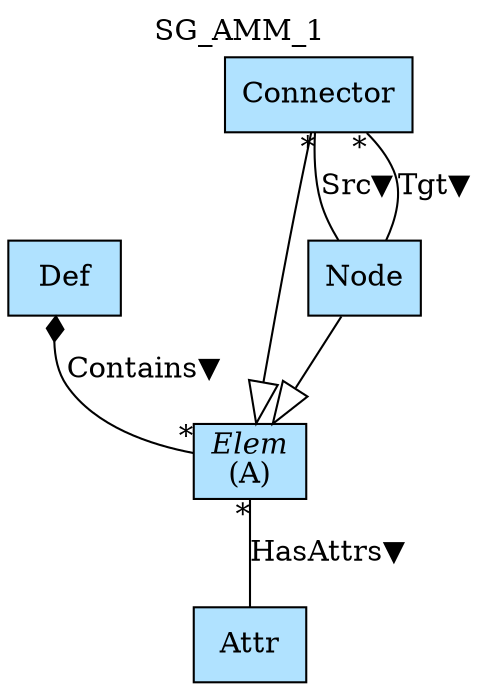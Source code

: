 digraph {graph[label=SG_AMM_1,labelloc=tl,labelfontsize=12];
"Def"[shape=record,fillcolor=lightskyblue1,style = filled,label="Def"];
"Elem"[shape=record,fillcolor=lightskyblue1,style = filled,label=<{<I>Elem</I><br/>(A)}>];
"Attr"[shape=record,fillcolor=lightskyblue1,style = filled,label="Attr"];
"Connector"[shape=record,fillcolor=lightskyblue1,style = filled,label="Connector"];
"Node"[shape=record,fillcolor=lightskyblue1,style = filled,label="Node"];

"Connector"->"Elem"[arrowhead=onormal,arrowsize=2.0];
"Node"->"Elem"[arrowhead=onormal,arrowsize=2.0];
"Connector"->"Node"[label="Src▼",dir=none,taillabel="*",headlabel=""];
"Connector"->"Node"[label="Tgt▼",dir=none,taillabel="*",headlabel=""];
"Elem"->"Attr"[label="HasAttrs▼",dir=none,taillabel="*",headlabel=""];
"Def"->"Elem"[label="Contains▼",arrowtail=diamond,arrowhead=none,dir=both,taillabel="",headlabel="*"];
}